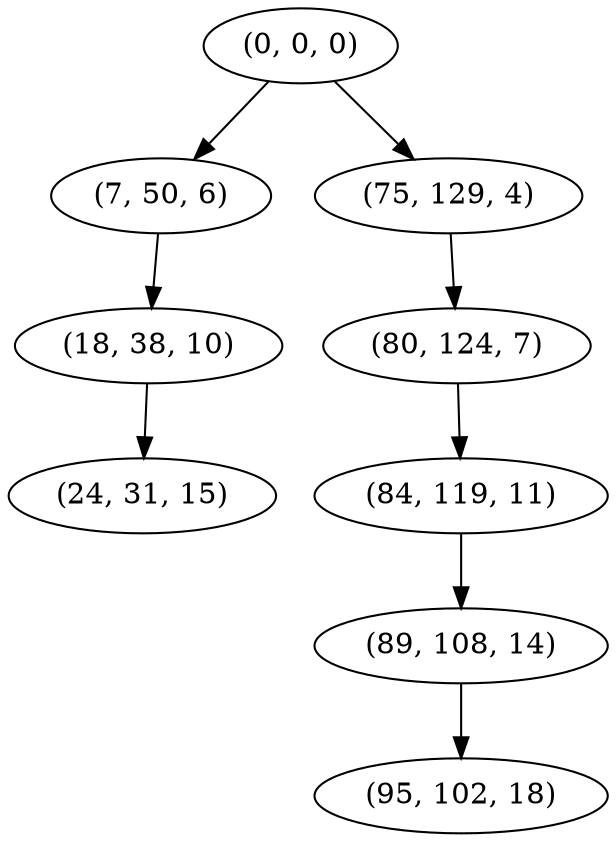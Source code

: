 digraph tree {
    "(0, 0, 0)";
    "(7, 50, 6)";
    "(18, 38, 10)";
    "(24, 31, 15)";
    "(75, 129, 4)";
    "(80, 124, 7)";
    "(84, 119, 11)";
    "(89, 108, 14)";
    "(95, 102, 18)";
    "(0, 0, 0)" -> "(7, 50, 6)";
    "(0, 0, 0)" -> "(75, 129, 4)";
    "(7, 50, 6)" -> "(18, 38, 10)";
    "(18, 38, 10)" -> "(24, 31, 15)";
    "(75, 129, 4)" -> "(80, 124, 7)";
    "(80, 124, 7)" -> "(84, 119, 11)";
    "(84, 119, 11)" -> "(89, 108, 14)";
    "(89, 108, 14)" -> "(95, 102, 18)";
}
